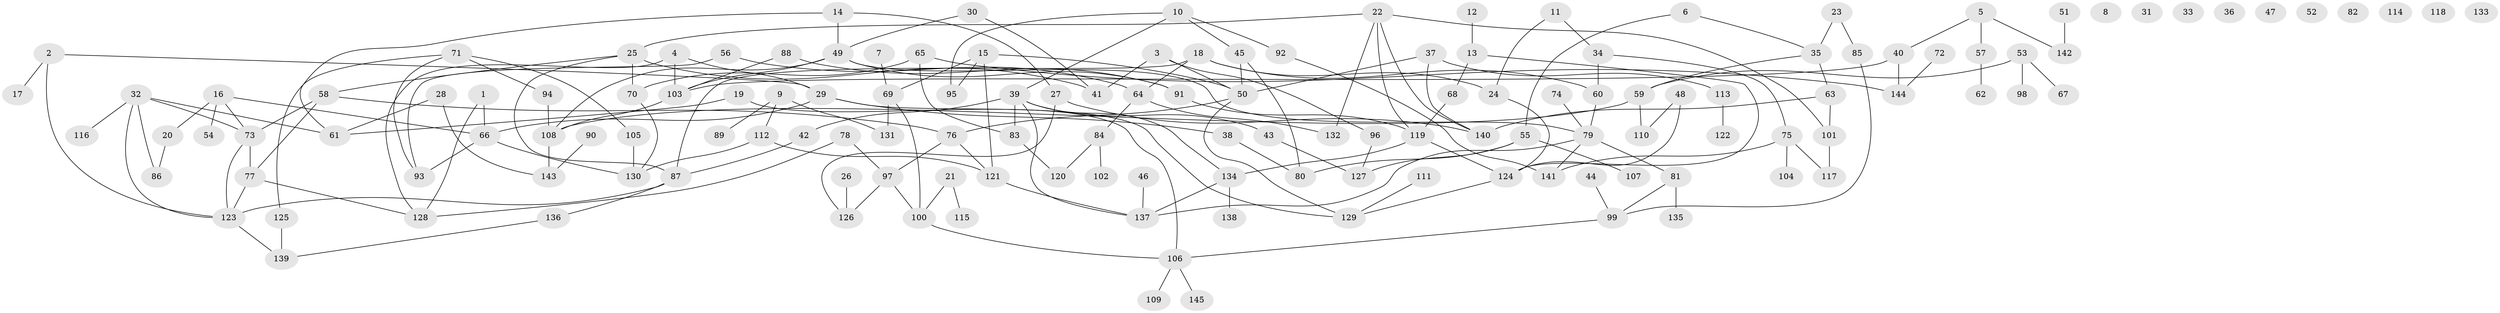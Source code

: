 // Generated by graph-tools (version 1.1) at 2025/33/03/09/25 02:33:56]
// undirected, 145 vertices, 192 edges
graph export_dot {
graph [start="1"]
  node [color=gray90,style=filled];
  1;
  2;
  3;
  4;
  5;
  6;
  7;
  8;
  9;
  10;
  11;
  12;
  13;
  14;
  15;
  16;
  17;
  18;
  19;
  20;
  21;
  22;
  23;
  24;
  25;
  26;
  27;
  28;
  29;
  30;
  31;
  32;
  33;
  34;
  35;
  36;
  37;
  38;
  39;
  40;
  41;
  42;
  43;
  44;
  45;
  46;
  47;
  48;
  49;
  50;
  51;
  52;
  53;
  54;
  55;
  56;
  57;
  58;
  59;
  60;
  61;
  62;
  63;
  64;
  65;
  66;
  67;
  68;
  69;
  70;
  71;
  72;
  73;
  74;
  75;
  76;
  77;
  78;
  79;
  80;
  81;
  82;
  83;
  84;
  85;
  86;
  87;
  88;
  89;
  90;
  91;
  92;
  93;
  94;
  95;
  96;
  97;
  98;
  99;
  100;
  101;
  102;
  103;
  104;
  105;
  106;
  107;
  108;
  109;
  110;
  111;
  112;
  113;
  114;
  115;
  116;
  117;
  118;
  119;
  120;
  121;
  122;
  123;
  124;
  125;
  126;
  127;
  128;
  129;
  130;
  131;
  132;
  133;
  134;
  135;
  136;
  137;
  138;
  139;
  140;
  141;
  142;
  143;
  144;
  145;
  1 -- 66;
  1 -- 128;
  2 -- 17;
  2 -- 29;
  2 -- 123;
  3 -- 41;
  3 -- 50;
  3 -- 96;
  4 -- 29;
  4 -- 103;
  4 -- 128;
  5 -- 40;
  5 -- 57;
  5 -- 142;
  6 -- 35;
  6 -- 55;
  7 -- 69;
  9 -- 89;
  9 -- 112;
  9 -- 131;
  10 -- 39;
  10 -- 45;
  10 -- 92;
  10 -- 95;
  11 -- 24;
  11 -- 34;
  12 -- 13;
  13 -- 68;
  13 -- 124;
  14 -- 27;
  14 -- 49;
  14 -- 61;
  15 -- 50;
  15 -- 69;
  15 -- 95;
  15 -- 121;
  16 -- 20;
  16 -- 54;
  16 -- 66;
  16 -- 73;
  18 -- 24;
  18 -- 60;
  18 -- 64;
  18 -- 87;
  19 -- 61;
  19 -- 106;
  20 -- 86;
  21 -- 100;
  21 -- 115;
  22 -- 25;
  22 -- 101;
  22 -- 119;
  22 -- 132;
  22 -- 140;
  23 -- 35;
  23 -- 85;
  24 -- 124;
  25 -- 41;
  25 -- 58;
  25 -- 70;
  25 -- 87;
  26 -- 126;
  27 -- 126;
  27 -- 140;
  28 -- 61;
  28 -- 143;
  29 -- 38;
  29 -- 66;
  29 -- 129;
  30 -- 41;
  30 -- 49;
  32 -- 61;
  32 -- 73;
  32 -- 86;
  32 -- 116;
  32 -- 123;
  34 -- 60;
  34 -- 75;
  35 -- 59;
  35 -- 63;
  37 -- 50;
  37 -- 113;
  37 -- 140;
  38 -- 80;
  39 -- 42;
  39 -- 43;
  39 -- 83;
  39 -- 134;
  39 -- 137;
  40 -- 103;
  40 -- 144;
  42 -- 87;
  43 -- 127;
  44 -- 99;
  45 -- 50;
  45 -- 80;
  46 -- 137;
  48 -- 110;
  48 -- 124;
  49 -- 79;
  49 -- 91;
  49 -- 103;
  49 -- 108;
  50 -- 76;
  50 -- 129;
  51 -- 142;
  53 -- 59;
  53 -- 67;
  53 -- 98;
  55 -- 80;
  55 -- 107;
  55 -- 127;
  56 -- 64;
  56 -- 93;
  57 -- 62;
  58 -- 73;
  58 -- 76;
  58 -- 77;
  59 -- 108;
  59 -- 110;
  60 -- 79;
  63 -- 101;
  63 -- 140;
  64 -- 84;
  64 -- 132;
  65 -- 70;
  65 -- 83;
  65 -- 144;
  66 -- 93;
  66 -- 130;
  68 -- 119;
  69 -- 100;
  69 -- 131;
  70 -- 130;
  71 -- 93;
  71 -- 94;
  71 -- 105;
  71 -- 125;
  72 -- 144;
  73 -- 77;
  73 -- 123;
  74 -- 79;
  75 -- 104;
  75 -- 117;
  75 -- 141;
  76 -- 97;
  76 -- 121;
  77 -- 123;
  77 -- 128;
  78 -- 97;
  78 -- 128;
  79 -- 81;
  79 -- 137;
  79 -- 141;
  81 -- 99;
  81 -- 135;
  83 -- 120;
  84 -- 102;
  84 -- 120;
  85 -- 99;
  87 -- 123;
  87 -- 136;
  88 -- 91;
  88 -- 103;
  90 -- 143;
  91 -- 119;
  92 -- 141;
  94 -- 108;
  96 -- 127;
  97 -- 100;
  97 -- 126;
  99 -- 106;
  100 -- 106;
  101 -- 117;
  103 -- 108;
  105 -- 130;
  106 -- 109;
  106 -- 145;
  108 -- 143;
  111 -- 129;
  112 -- 121;
  112 -- 130;
  113 -- 122;
  119 -- 124;
  119 -- 134;
  121 -- 137;
  123 -- 139;
  124 -- 129;
  125 -- 139;
  134 -- 137;
  134 -- 138;
  136 -- 139;
}

